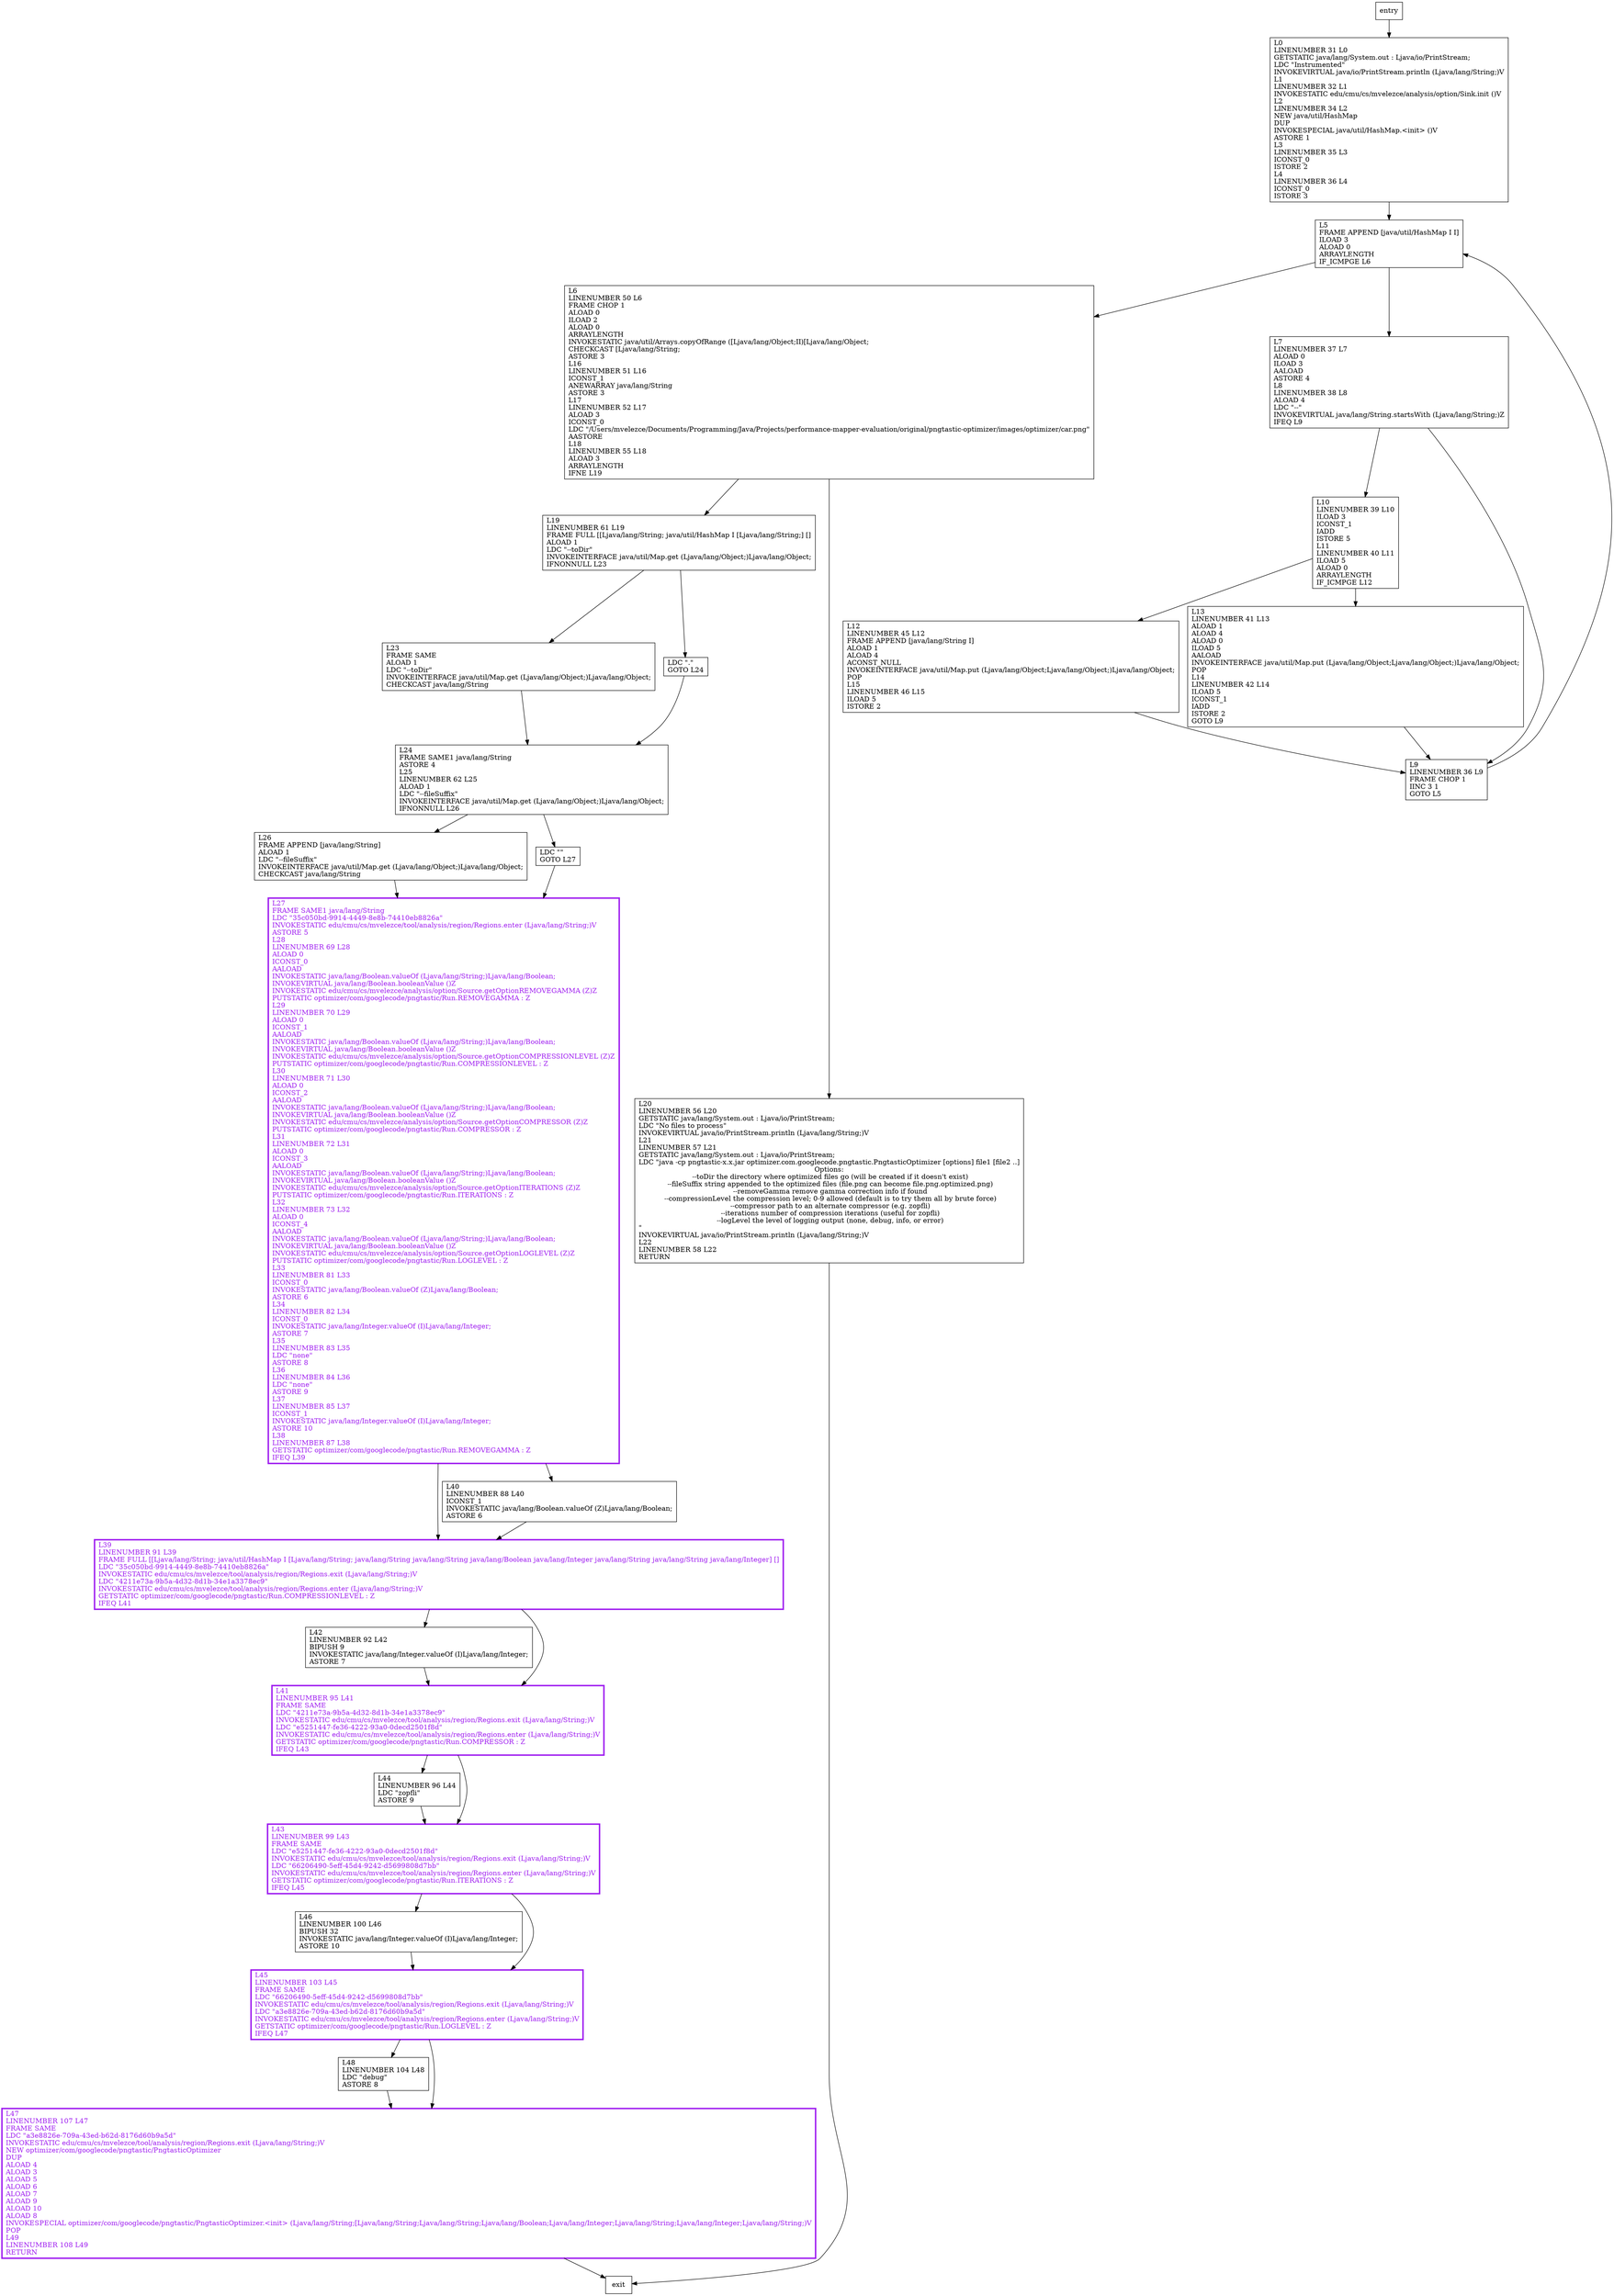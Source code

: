digraph main {
node [shape=record];
1557609094 [label="L44\lLINENUMBER 96 L44\lLDC \"zopfli\"\lASTORE 9\l"];
1533936166 [label="L5\lFRAME APPEND [java/util/HashMap I I]\lILOAD 3\lALOAD 0\lARRAYLENGTH\lIF_ICMPGE L6\l"];
306461456 [label="L12\lLINENUMBER 45 L12\lFRAME APPEND [java/lang/String I]\lALOAD 1\lALOAD 4\lACONST_NULL\lINVOKEINTERFACE java/util/Map.put (Ljava/lang/Object;Ljava/lang/Object;)Ljava/lang/Object;\lPOP\lL15\lLINENUMBER 46 L15\lILOAD 5\lISTORE 2\l"];
1526278825 [label="L48\lLINENUMBER 104 L48\lLDC \"debug\"\lASTORE 8\l"];
175640733 [label="L26\lFRAME APPEND [java/lang/String]\lALOAD 1\lLDC \"--fileSuffix\"\lINVOKEINTERFACE java/util/Map.get (Ljava/lang/Object;)Ljava/lang/Object;\lCHECKCAST java/lang/String\l"];
1647303491 [label="L10\lLINENUMBER 39 L10\lILOAD 3\lICONST_1\lIADD\lISTORE 5\lL11\lLINENUMBER 40 L11\lILOAD 5\lALOAD 0\lARRAYLENGTH\lIF_ICMPGE L12\l"];
1399091185 [label="L6\lLINENUMBER 50 L6\lFRAME CHOP 1\lALOAD 0\lILOAD 2\lALOAD 0\lARRAYLENGTH\lINVOKESTATIC java/util/Arrays.copyOfRange ([Ljava/lang/Object;II)[Ljava/lang/Object;\lCHECKCAST [Ljava/lang/String;\lASTORE 3\lL16\lLINENUMBER 51 L16\lICONST_1\lANEWARRAY java/lang/String\lASTORE 3\lL17\lLINENUMBER 52 L17\lALOAD 3\lICONST_0\lLDC \"/Users/mvelezce/Documents/Programming/Java/Projects/performance-mapper-evaluation/original/pngtastic-optimizer/images/optimizer/car.png\"\lAASTORE\lL18\lLINENUMBER 55 L18\lALOAD 3\lARRAYLENGTH\lIFNE L19\l"];
777727523 [label="L46\lLINENUMBER 100 L46\lBIPUSH 32\lINVOKESTATIC java/lang/Integer.valueOf (I)Ljava/lang/Integer;\lASTORE 10\l"];
1694465889 [label="L13\lLINENUMBER 41 L13\lALOAD 1\lALOAD 4\lALOAD 0\lILOAD 5\lAALOAD\lINVOKEINTERFACE java/util/Map.put (Ljava/lang/Object;Ljava/lang/Object;)Ljava/lang/Object;\lPOP\lL14\lLINENUMBER 42 L14\lILOAD 5\lICONST_1\lIADD\lISTORE 2\lGOTO L9\l"];
202798871 [label="L9\lLINENUMBER 36 L9\lFRAME CHOP 1\lIINC 3 1\lGOTO L5\l"];
2052304692 [label="LDC \"\"\lGOTO L27\l"];
637802620 [label="L42\lLINENUMBER 92 L42\lBIPUSH 9\lINVOKESTATIC java/lang/Integer.valueOf (I)Ljava/lang/Integer;\lASTORE 7\l"];
681182388 [label="L45\lLINENUMBER 103 L45\lFRAME SAME\lLDC \"66206490-5eff-45d4-9242-d5699808d7bb\"\lINVOKESTATIC edu/cmu/cs/mvelezce/tool/analysis/region/Regions.exit (Ljava/lang/String;)V\lLDC \"a3e8826e-709a-43ed-b62d-8176d60b9a5d\"\lINVOKESTATIC edu/cmu/cs/mvelezce/tool/analysis/region/Regions.enter (Ljava/lang/String;)V\lGETSTATIC optimizer/com/googlecode/pngtastic/Run.LOGLEVEL : Z\lIFEQ L47\l"];
1191653323 [label="L19\lLINENUMBER 61 L19\lFRAME FULL [[Ljava/lang/String; java/util/HashMap I [Ljava/lang/String;] []\lALOAD 1\lLDC \"--toDir\"\lINVOKEINTERFACE java/util/Map.get (Ljava/lang/Object;)Ljava/lang/Object;\lIFNONNULL L23\l"];
1067394262 [label="L47\lLINENUMBER 107 L47\lFRAME SAME\lLDC \"a3e8826e-709a-43ed-b62d-8176d60b9a5d\"\lINVOKESTATIC edu/cmu/cs/mvelezce/tool/analysis/region/Regions.exit (Ljava/lang/String;)V\lNEW optimizer/com/googlecode/pngtastic/PngtasticOptimizer\lDUP\lALOAD 4\lALOAD 3\lALOAD 5\lALOAD 6\lALOAD 7\lALOAD 9\lALOAD 10\lALOAD 8\lINVOKESPECIAL optimizer/com/googlecode/pngtastic/PngtasticOptimizer.\<init\> (Ljava/lang/String;[Ljava/lang/String;Ljava/lang/String;Ljava/lang/Boolean;Ljava/lang/Integer;Ljava/lang/String;Ljava/lang/Integer;Ljava/lang/String;)V\lPOP\lL49\lLINENUMBER 108 L49\lRETURN\l"];
299678900 [label="L41\lLINENUMBER 95 L41\lFRAME SAME\lLDC \"4211e73a-9b5a-4d32-8d1b-34e1a3378ec9\"\lINVOKESTATIC edu/cmu/cs/mvelezce/tool/analysis/region/Regions.exit (Ljava/lang/String;)V\lLDC \"e5251447-fe36-4222-93a0-0decd2501f8d\"\lINVOKESTATIC edu/cmu/cs/mvelezce/tool/analysis/region/Regions.enter (Ljava/lang/String;)V\lGETSTATIC optimizer/com/googlecode/pngtastic/Run.COMPRESSOR : Z\lIFEQ L43\l"];
1054882753 [label="L24\lFRAME SAME1 java/lang/String\lASTORE 4\lL25\lLINENUMBER 62 L25\lALOAD 1\lLDC \"--fileSuffix\"\lINVOKEINTERFACE java/util/Map.get (Ljava/lang/Object;)Ljava/lang/Object;\lIFNONNULL L26\l"];
637987444 [label="L43\lLINENUMBER 99 L43\lFRAME SAME\lLDC \"e5251447-fe36-4222-93a0-0decd2501f8d\"\lINVOKESTATIC edu/cmu/cs/mvelezce/tool/analysis/region/Regions.exit (Ljava/lang/String;)V\lLDC \"66206490-5eff-45d4-9242-d5699808d7bb\"\lINVOKESTATIC edu/cmu/cs/mvelezce/tool/analysis/region/Regions.enter (Ljava/lang/String;)V\lGETSTATIC optimizer/com/googlecode/pngtastic/Run.ITERATIONS : Z\lIFEQ L45\l"];
1798532371 [label="L23\lFRAME SAME\lALOAD 1\lLDC \"--toDir\"\lINVOKEINTERFACE java/util/Map.get (Ljava/lang/Object;)Ljava/lang/Object;\lCHECKCAST java/lang/String\l"];
1922075554 [label="L7\lLINENUMBER 37 L7\lALOAD 0\lILOAD 3\lAALOAD\lASTORE 4\lL8\lLINENUMBER 38 L8\lALOAD 4\lLDC \"--\"\lINVOKEVIRTUAL java/lang/String.startsWith (Ljava/lang/String;)Z\lIFEQ L9\l"];
1009226940 [label="L39\lLINENUMBER 91 L39\lFRAME FULL [[Ljava/lang/String; java/util/HashMap I [Ljava/lang/String; java/lang/String java/lang/String java/lang/Boolean java/lang/Integer java/lang/String java/lang/String java/lang/Integer] []\lLDC \"35c050bd-9914-4449-8e8b-74410eb8826a\"\lINVOKESTATIC edu/cmu/cs/mvelezce/tool/analysis/region/Regions.exit (Ljava/lang/String;)V\lLDC \"4211e73a-9b5a-4d32-8d1b-34e1a3378ec9\"\lINVOKESTATIC edu/cmu/cs/mvelezce/tool/analysis/region/Regions.enter (Ljava/lang/String;)V\lGETSTATIC optimizer/com/googlecode/pngtastic/Run.COMPRESSIONLEVEL : Z\lIFEQ L41\l"];
1948778624 [label="L20\lLINENUMBER 56 L20\lGETSTATIC java/lang/System.out : Ljava/io/PrintStream;\lLDC \"No files to process\"\lINVOKEVIRTUAL java/io/PrintStream.println (Ljava/lang/String;)V\lL21\lLINENUMBER 57 L21\lGETSTATIC java/lang/System.out : Ljava/io/PrintStream;\lLDC \"java -cp pngtastic-x.x.jar optimizer.com.googlecode.pngtastic.PngtasticOptimizer [options] file1 [file2 ..]\nOptions:\n  --toDir            the directory where optimized files go (will be created if it doesn't exist)\n  --fileSuffix       string appended to the optimized files (file.png can become file.png.optimized.png)\n  --removeGamma      remove gamma correction info if found\n  --compressionLevel the compression level; 0-9 allowed (default is to try them all by brute force)\n  --compressor       path to an alternate compressor (e.g. zopfli)\n  --iterations       number of compression iterations (useful for zopfli)\n  --logLevel         the level of logging output (none, debug, info, or error)\n\"\lINVOKEVIRTUAL java/io/PrintStream.println (Ljava/lang/String;)V\lL22\lLINENUMBER 58 L22\lRETURN\l"];
1577454140 [label="L0\lLINENUMBER 31 L0\lGETSTATIC java/lang/System.out : Ljava/io/PrintStream;\lLDC \"Instrumented\"\lINVOKEVIRTUAL java/io/PrintStream.println (Ljava/lang/String;)V\lL1\lLINENUMBER 32 L1\lINVOKESTATIC edu/cmu/cs/mvelezce/analysis/option/Sink.init ()V\lL2\lLINENUMBER 34 L2\lNEW java/util/HashMap\lDUP\lINVOKESPECIAL java/util/HashMap.\<init\> ()V\lASTORE 1\lL3\lLINENUMBER 35 L3\lICONST_0\lISTORE 2\lL4\lLINENUMBER 36 L4\lICONST_0\lISTORE 3\l"];
1088896353 [label="LDC \".\"\lGOTO L24\l"];
52857130 [label="L27\lFRAME SAME1 java/lang/String\lLDC \"35c050bd-9914-4449-8e8b-74410eb8826a\"\lINVOKESTATIC edu/cmu/cs/mvelezce/tool/analysis/region/Regions.enter (Ljava/lang/String;)V\lASTORE 5\lL28\lLINENUMBER 69 L28\lALOAD 0\lICONST_0\lAALOAD\lINVOKESTATIC java/lang/Boolean.valueOf (Ljava/lang/String;)Ljava/lang/Boolean;\lINVOKEVIRTUAL java/lang/Boolean.booleanValue ()Z\lINVOKESTATIC edu/cmu/cs/mvelezce/analysis/option/Source.getOptionREMOVEGAMMA (Z)Z\lPUTSTATIC optimizer/com/googlecode/pngtastic/Run.REMOVEGAMMA : Z\lL29\lLINENUMBER 70 L29\lALOAD 0\lICONST_1\lAALOAD\lINVOKESTATIC java/lang/Boolean.valueOf (Ljava/lang/String;)Ljava/lang/Boolean;\lINVOKEVIRTUAL java/lang/Boolean.booleanValue ()Z\lINVOKESTATIC edu/cmu/cs/mvelezce/analysis/option/Source.getOptionCOMPRESSIONLEVEL (Z)Z\lPUTSTATIC optimizer/com/googlecode/pngtastic/Run.COMPRESSIONLEVEL : Z\lL30\lLINENUMBER 71 L30\lALOAD 0\lICONST_2\lAALOAD\lINVOKESTATIC java/lang/Boolean.valueOf (Ljava/lang/String;)Ljava/lang/Boolean;\lINVOKEVIRTUAL java/lang/Boolean.booleanValue ()Z\lINVOKESTATIC edu/cmu/cs/mvelezce/analysis/option/Source.getOptionCOMPRESSOR (Z)Z\lPUTSTATIC optimizer/com/googlecode/pngtastic/Run.COMPRESSOR : Z\lL31\lLINENUMBER 72 L31\lALOAD 0\lICONST_3\lAALOAD\lINVOKESTATIC java/lang/Boolean.valueOf (Ljava/lang/String;)Ljava/lang/Boolean;\lINVOKEVIRTUAL java/lang/Boolean.booleanValue ()Z\lINVOKESTATIC edu/cmu/cs/mvelezce/analysis/option/Source.getOptionITERATIONS (Z)Z\lPUTSTATIC optimizer/com/googlecode/pngtastic/Run.ITERATIONS : Z\lL32\lLINENUMBER 73 L32\lALOAD 0\lICONST_4\lAALOAD\lINVOKESTATIC java/lang/Boolean.valueOf (Ljava/lang/String;)Ljava/lang/Boolean;\lINVOKEVIRTUAL java/lang/Boolean.booleanValue ()Z\lINVOKESTATIC edu/cmu/cs/mvelezce/analysis/option/Source.getOptionLOGLEVEL (Z)Z\lPUTSTATIC optimizer/com/googlecode/pngtastic/Run.LOGLEVEL : Z\lL33\lLINENUMBER 81 L33\lICONST_0\lINVOKESTATIC java/lang/Boolean.valueOf (Z)Ljava/lang/Boolean;\lASTORE 6\lL34\lLINENUMBER 82 L34\lICONST_0\lINVOKESTATIC java/lang/Integer.valueOf (I)Ljava/lang/Integer;\lASTORE 7\lL35\lLINENUMBER 83 L35\lLDC \"none\"\lASTORE 8\lL36\lLINENUMBER 84 L36\lLDC \"none\"\lASTORE 9\lL37\lLINENUMBER 85 L37\lICONST_1\lINVOKESTATIC java/lang/Integer.valueOf (I)Ljava/lang/Integer;\lASTORE 10\lL38\lLINENUMBER 87 L38\lGETSTATIC optimizer/com/googlecode/pngtastic/Run.REMOVEGAMMA : Z\lIFEQ L39\l"];
1989248861 [label="L40\lLINENUMBER 88 L40\lICONST_1\lINVOKESTATIC java/lang/Boolean.valueOf (Z)Ljava/lang/Boolean;\lASTORE 6\l"];
entry;
exit;
1557609094 -> 637987444;
1533936166 -> 1399091185;
1533936166 -> 1922075554;
306461456 -> 202798871;
1526278825 -> 1067394262;
175640733 -> 52857130;
1647303491 -> 1694465889;
1647303491 -> 306461456;
1399091185 -> 1191653323;
1399091185 -> 1948778624;
777727523 -> 681182388;
1694465889 -> 202798871;
202798871 -> 1533936166;
2052304692 -> 52857130;
637802620 -> 299678900;
681182388 -> 1526278825;
681182388 -> 1067394262;
1191653323 -> 1088896353;
1191653323 -> 1798532371;
1067394262 -> exit;
299678900 -> 1557609094;
299678900 -> 637987444;
1054882753 -> 2052304692;
1054882753 -> 175640733;
637987444 -> 777727523;
637987444 -> 681182388;
1798532371 -> 1054882753;
1922075554 -> 202798871;
1922075554 -> 1647303491;
1009226940 -> 637802620;
1009226940 -> 299678900;
1948778624 -> exit;
1577454140 -> 1533936166;
entry -> 1577454140;
1088896353 -> 1054882753;
52857130 -> 1009226940;
52857130 -> 1989248861;
1989248861 -> 1009226940;
637987444[fontcolor="purple", penwidth=3, color="purple"];
52857130[fontcolor="purple", penwidth=3, color="purple"];
681182388[fontcolor="purple", penwidth=3, color="purple"];
1067394262[fontcolor="purple", penwidth=3, color="purple"];
1009226940[fontcolor="purple", penwidth=3, color="purple"];
299678900[fontcolor="purple", penwidth=3, color="purple"];
}
